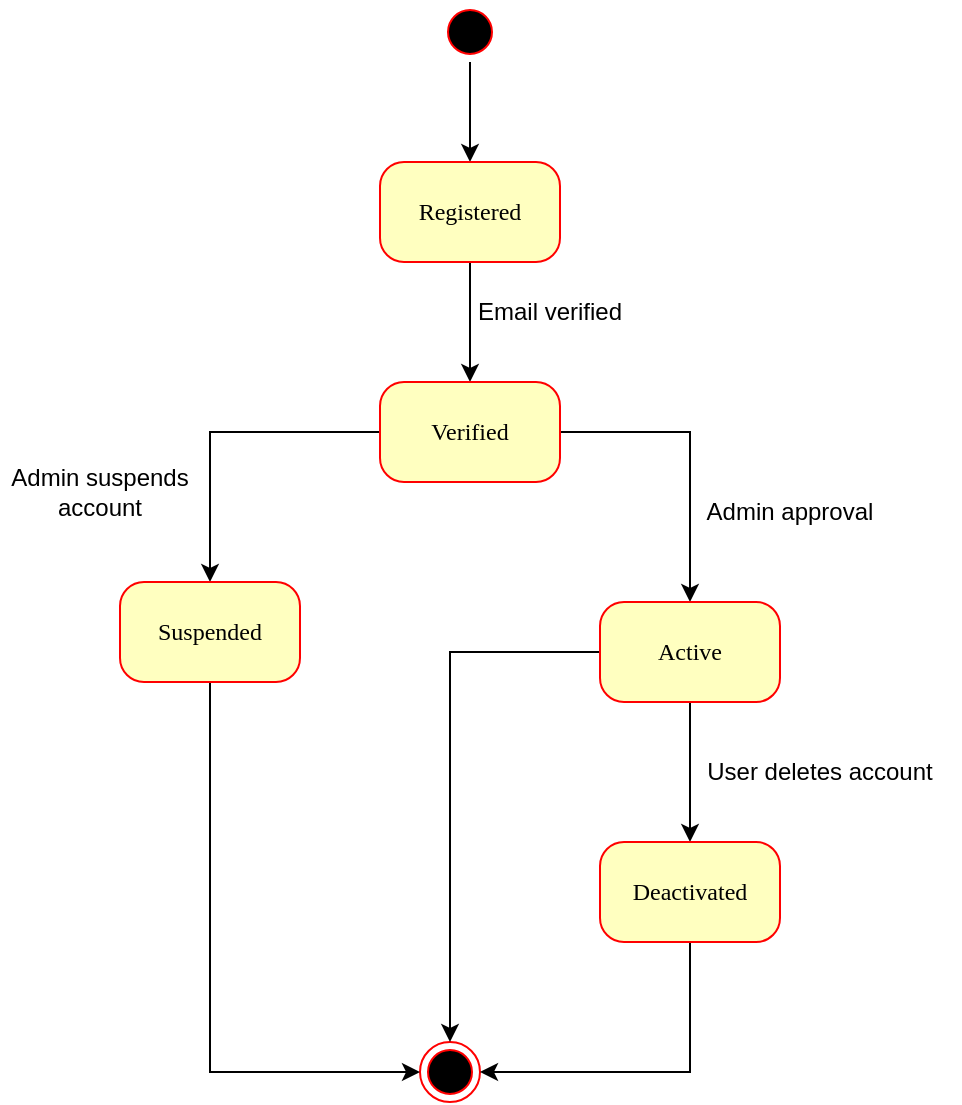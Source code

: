 <mxfile version="26.2.14">
  <diagram name="Page-1" id="2D3_aueRL4Q98Zp7gFtb">
    <mxGraphModel dx="872" dy="439" grid="1" gridSize="10" guides="1" tooltips="1" connect="1" arrows="1" fold="1" page="1" pageScale="1" pageWidth="850" pageHeight="1100" math="0" shadow="0">
      <root>
        <mxCell id="0" />
        <mxCell id="1" parent="0" />
        <mxCell id="PbB9f7kvz3rE9laWs2l_-1" style="edgeStyle=orthogonalEdgeStyle;rounded=0;orthogonalLoop=1;jettySize=auto;html=1;entryX=0.5;entryY=0;entryDx=0;entryDy=0;" parent="1" source="PbB9f7kvz3rE9laWs2l_-2" target="PbB9f7kvz3rE9laWs2l_-4" edge="1">
          <mxGeometry relative="1" as="geometry" />
        </mxCell>
        <mxCell id="PbB9f7kvz3rE9laWs2l_-2" value="" style="ellipse;html=1;shape=startState;fillColor=#000000;strokeColor=#ff0000;rounded=1;shadow=0;comic=0;labelBackgroundColor=none;fontFamily=Verdana;fontSize=12;fontColor=#000000;align=center;direction=south;" parent="1" vertex="1">
          <mxGeometry x="410" y="60" width="30" height="30" as="geometry" />
        </mxCell>
        <mxCell id="PbB9f7kvz3rE9laWs2l_-3" style="edgeStyle=orthogonalEdgeStyle;rounded=0;orthogonalLoop=1;jettySize=auto;html=1;entryX=0.5;entryY=0;entryDx=0;entryDy=0;strokeColor=light-dark(#000000,#EDEDED);" parent="1" source="PbB9f7kvz3rE9laWs2l_-4" target="PbB9f7kvz3rE9laWs2l_-9" edge="1">
          <mxGeometry relative="1" as="geometry" />
        </mxCell>
        <mxCell id="PbB9f7kvz3rE9laWs2l_-4" value="Registered" style="rounded=1;whiteSpace=wrap;html=1;arcSize=24;fillColor=#ffffc0;strokeColor=#ff0000;shadow=0;comic=0;labelBackgroundColor=none;fontFamily=Verdana;fontSize=12;fontColor=#000000;align=center;" parent="1" vertex="1">
          <mxGeometry x="380" y="140" width="90" height="50" as="geometry" />
        </mxCell>
        <mxCell id="PbB9f7kvz3rE9laWs2l_-5" value="" style="ellipse;html=1;shape=endState;fillColor=#000000;strokeColor=#ff0000;rounded=1;shadow=0;comic=0;labelBackgroundColor=none;fontFamily=Verdana;fontSize=12;fontColor=#000000;align=center;" parent="1" vertex="1">
          <mxGeometry x="400" y="580" width="30" height="30" as="geometry" />
        </mxCell>
        <mxCell id="PbB9f7kvz3rE9laWs2l_-7" style="edgeStyle=orthogonalEdgeStyle;rounded=0;orthogonalLoop=1;jettySize=auto;html=1;entryX=0.5;entryY=0;entryDx=0;entryDy=0;" parent="1" source="PbB9f7kvz3rE9laWs2l_-9" target="PbB9f7kvz3rE9laWs2l_-12" edge="1">
          <mxGeometry relative="1" as="geometry" />
        </mxCell>
        <mxCell id="PbB9f7kvz3rE9laWs2l_-8" style="edgeStyle=orthogonalEdgeStyle;rounded=0;orthogonalLoop=1;jettySize=auto;html=1;entryX=0.5;entryY=0;entryDx=0;entryDy=0;" parent="1" source="PbB9f7kvz3rE9laWs2l_-9" target="PbB9f7kvz3rE9laWs2l_-14" edge="1">
          <mxGeometry relative="1" as="geometry" />
        </mxCell>
        <mxCell id="PbB9f7kvz3rE9laWs2l_-9" value="Verified" style="rounded=1;whiteSpace=wrap;html=1;arcSize=24;fillColor=#ffffc0;strokeColor=#ff0000;shadow=0;comic=0;labelBackgroundColor=none;fontFamily=Verdana;fontSize=12;fontColor=#000000;align=center;" parent="1" vertex="1">
          <mxGeometry x="380" y="250" width="90" height="50" as="geometry" />
        </mxCell>
        <mxCell id="PbB9f7kvz3rE9laWs2l_-10" value="Email verified" style="text;html=1;align=center;verticalAlign=middle;whiteSpace=wrap;rounded=0;" parent="1" vertex="1">
          <mxGeometry x="410" y="200" width="110" height="30" as="geometry" />
        </mxCell>
        <mxCell id="PbB9f7kvz3rE9laWs2l_-11" style="edgeStyle=orthogonalEdgeStyle;rounded=0;orthogonalLoop=1;jettySize=auto;html=1;entryX=0;entryY=0.5;entryDx=0;entryDy=0;" parent="1" source="PbB9f7kvz3rE9laWs2l_-12" target="PbB9f7kvz3rE9laWs2l_-5" edge="1">
          <mxGeometry relative="1" as="geometry">
            <Array as="points">
              <mxPoint x="295" y="595" />
            </Array>
          </mxGeometry>
        </mxCell>
        <mxCell id="PbB9f7kvz3rE9laWs2l_-12" value="Suspended" style="rounded=1;whiteSpace=wrap;html=1;arcSize=24;fillColor=#ffffc0;strokeColor=#ff0000;shadow=0;comic=0;labelBackgroundColor=none;fontFamily=Verdana;fontSize=12;fontColor=#000000;align=center;" parent="1" vertex="1">
          <mxGeometry x="250" y="350" width="90" height="50" as="geometry" />
        </mxCell>
        <mxCell id="PbB9f7kvz3rE9laWs2l_-13" style="edgeStyle=orthogonalEdgeStyle;rounded=0;orthogonalLoop=1;jettySize=auto;html=1;entryX=0.5;entryY=0;entryDx=0;entryDy=0;" parent="1" source="PbB9f7kvz3rE9laWs2l_-14" target="PbB9f7kvz3rE9laWs2l_-18" edge="1">
          <mxGeometry relative="1" as="geometry" />
        </mxCell>
        <mxCell id="97hhU1nl_2OkCY4Y3zFD-1" style="edgeStyle=orthogonalEdgeStyle;rounded=0;orthogonalLoop=1;jettySize=auto;html=1;entryX=0.5;entryY=0;entryDx=0;entryDy=0;" edge="1" parent="1" source="PbB9f7kvz3rE9laWs2l_-14" target="PbB9f7kvz3rE9laWs2l_-5">
          <mxGeometry relative="1" as="geometry" />
        </mxCell>
        <mxCell id="PbB9f7kvz3rE9laWs2l_-14" value="Active" style="rounded=1;whiteSpace=wrap;html=1;arcSize=24;fillColor=#ffffc0;strokeColor=#ff0000;shadow=0;comic=0;labelBackgroundColor=none;fontFamily=Verdana;fontSize=12;fontColor=#000000;align=center;" parent="1" vertex="1">
          <mxGeometry x="490" y="360" width="90" height="50" as="geometry" />
        </mxCell>
        <mxCell id="PbB9f7kvz3rE9laWs2l_-15" value="Admin approval" style="text;html=1;align=center;verticalAlign=middle;whiteSpace=wrap;rounded=0;" parent="1" vertex="1">
          <mxGeometry x="540" y="300" width="90" height="30" as="geometry" />
        </mxCell>
        <mxCell id="PbB9f7kvz3rE9laWs2l_-16" value="User deletes account" style="text;html=1;align=center;verticalAlign=middle;whiteSpace=wrap;rounded=0;" parent="1" vertex="1">
          <mxGeometry x="530" y="430" width="140" height="30" as="geometry" />
        </mxCell>
        <mxCell id="PbB9f7kvz3rE9laWs2l_-17" style="edgeStyle=orthogonalEdgeStyle;rounded=0;orthogonalLoop=1;jettySize=auto;html=1;" parent="1" source="PbB9f7kvz3rE9laWs2l_-18" target="PbB9f7kvz3rE9laWs2l_-5" edge="1">
          <mxGeometry relative="1" as="geometry">
            <Array as="points">
              <mxPoint x="535" y="595" />
            </Array>
          </mxGeometry>
        </mxCell>
        <mxCell id="PbB9f7kvz3rE9laWs2l_-18" value="Deactivated" style="rounded=1;whiteSpace=wrap;html=1;arcSize=24;fillColor=#ffffc0;strokeColor=#ff0000;shadow=0;comic=0;labelBackgroundColor=none;fontFamily=Verdana;fontSize=12;fontColor=#000000;align=center;" parent="1" vertex="1">
          <mxGeometry x="490" y="480" width="90" height="50" as="geometry" />
        </mxCell>
        <mxCell id="PbB9f7kvz3rE9laWs2l_-19" value="Admin suspends account" style="text;html=1;align=center;verticalAlign=middle;whiteSpace=wrap;rounded=0;" parent="1" vertex="1">
          <mxGeometry x="190" y="290" width="100" height="30" as="geometry" />
        </mxCell>
      </root>
    </mxGraphModel>
  </diagram>
</mxfile>
